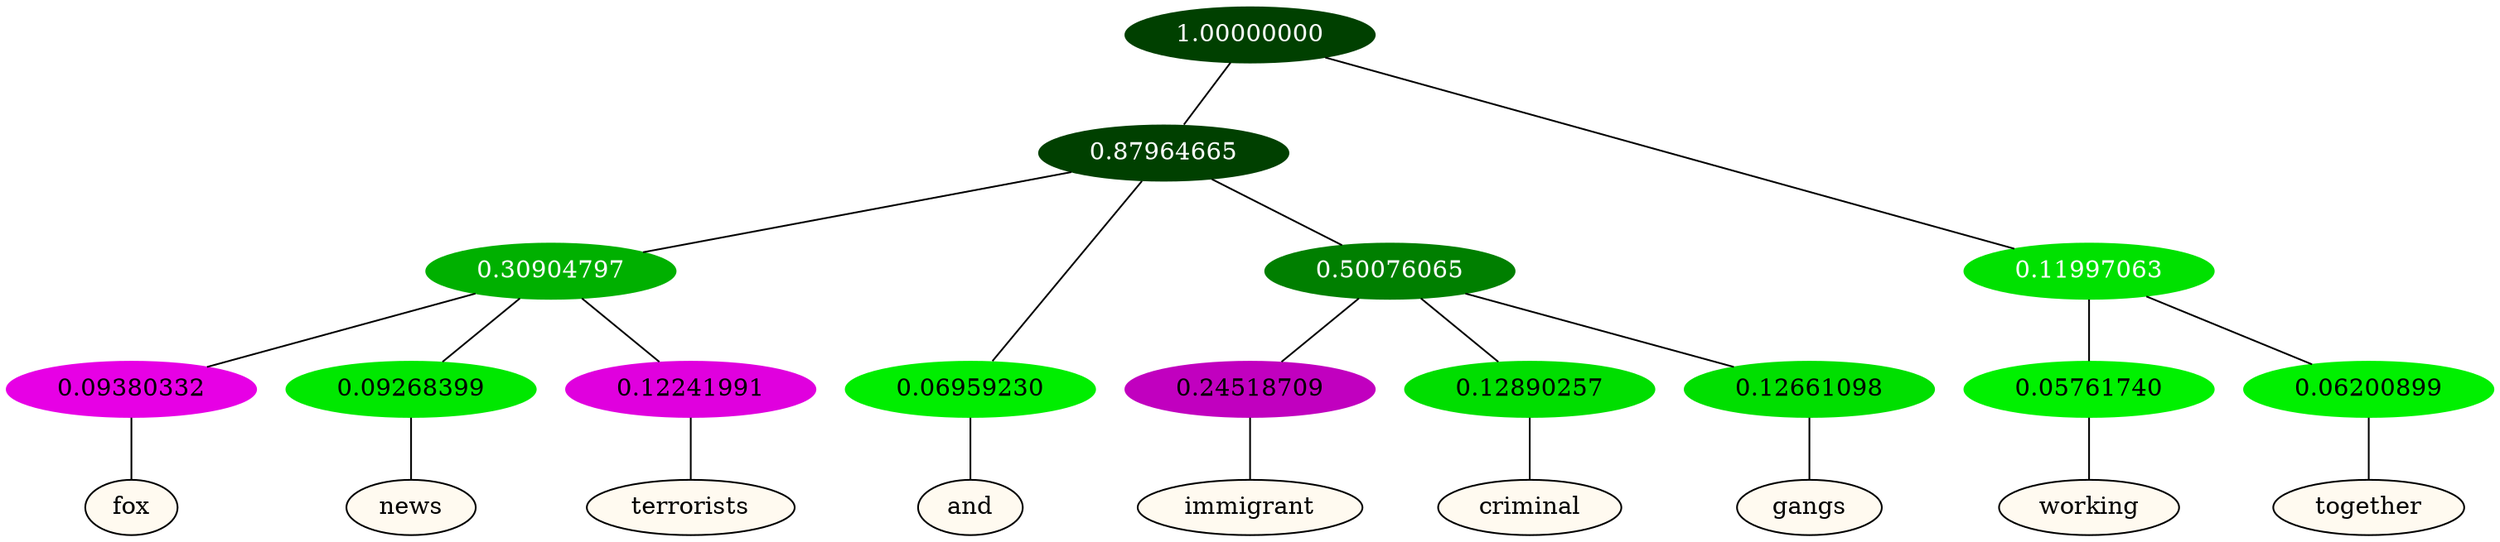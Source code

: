 graph {
	node [format=png height=0.15 nodesep=0.001 ordering=out overlap=prism overlap_scaling=0.01 ranksep=0.001 ratio=0.2 style=filled width=0.15]
	{
		rank=same
		a_w_8 [label=fox color=black fillcolor=floralwhite style="filled,solid"]
		a_w_9 [label=news color=black fillcolor=floralwhite style="filled,solid"]
		a_w_10 [label=terrorists color=black fillcolor=floralwhite style="filled,solid"]
		a_w_4 [label=and color=black fillcolor=floralwhite style="filled,solid"]
		a_w_11 [label=immigrant color=black fillcolor=floralwhite style="filled,solid"]
		a_w_12 [label=criminal color=black fillcolor=floralwhite style="filled,solid"]
		a_w_13 [label=gangs color=black fillcolor=floralwhite style="filled,solid"]
		a_w_6 [label=working color=black fillcolor=floralwhite style="filled,solid"]
		a_w_7 [label=together color=black fillcolor=floralwhite style="filled,solid"]
	}
	a_n_8 -- a_w_8
	a_n_9 -- a_w_9
	a_n_10 -- a_w_10
	a_n_4 -- a_w_4
	a_n_11 -- a_w_11
	a_n_12 -- a_w_12
	a_n_13 -- a_w_13
	a_n_6 -- a_w_6
	a_n_7 -- a_w_7
	{
		rank=same
		a_n_8 [label=0.09380332 color="0.835 1.000 0.906" fontcolor=black]
		a_n_9 [label=0.09268399 color="0.334 1.000 0.907" fontcolor=black]
		a_n_10 [label=0.12241991 color="0.835 1.000 0.878" fontcolor=black]
		a_n_4 [label=0.06959230 color="0.334 1.000 0.930" fontcolor=black]
		a_n_11 [label=0.24518709 color="0.835 1.000 0.755" fontcolor=black]
		a_n_12 [label=0.12890257 color="0.334 1.000 0.871" fontcolor=black]
		a_n_13 [label=0.12661098 color="0.334 1.000 0.873" fontcolor=black]
		a_n_6 [label=0.05761740 color="0.334 1.000 0.942" fontcolor=black]
		a_n_7 [label=0.06200899 color="0.334 1.000 0.938" fontcolor=black]
	}
	a_n_0 [label=1.00000000 color="0.334 1.000 0.250" fontcolor=grey99]
	a_n_1 [label=0.87964665 color="0.334 1.000 0.250" fontcolor=grey99]
	a_n_0 -- a_n_1
	a_n_2 [label=0.11997063 color="0.334 1.000 0.880" fontcolor=grey99]
	a_n_0 -- a_n_2
	a_n_3 [label=0.30904797 color="0.334 1.000 0.691" fontcolor=grey99]
	a_n_1 -- a_n_3
	a_n_1 -- a_n_4
	a_n_5 [label=0.50076065 color="0.334 1.000 0.499" fontcolor=grey99]
	a_n_1 -- a_n_5
	a_n_2 -- a_n_6
	a_n_2 -- a_n_7
	a_n_3 -- a_n_8
	a_n_3 -- a_n_9
	a_n_3 -- a_n_10
	a_n_5 -- a_n_11
	a_n_5 -- a_n_12
	a_n_5 -- a_n_13
}
